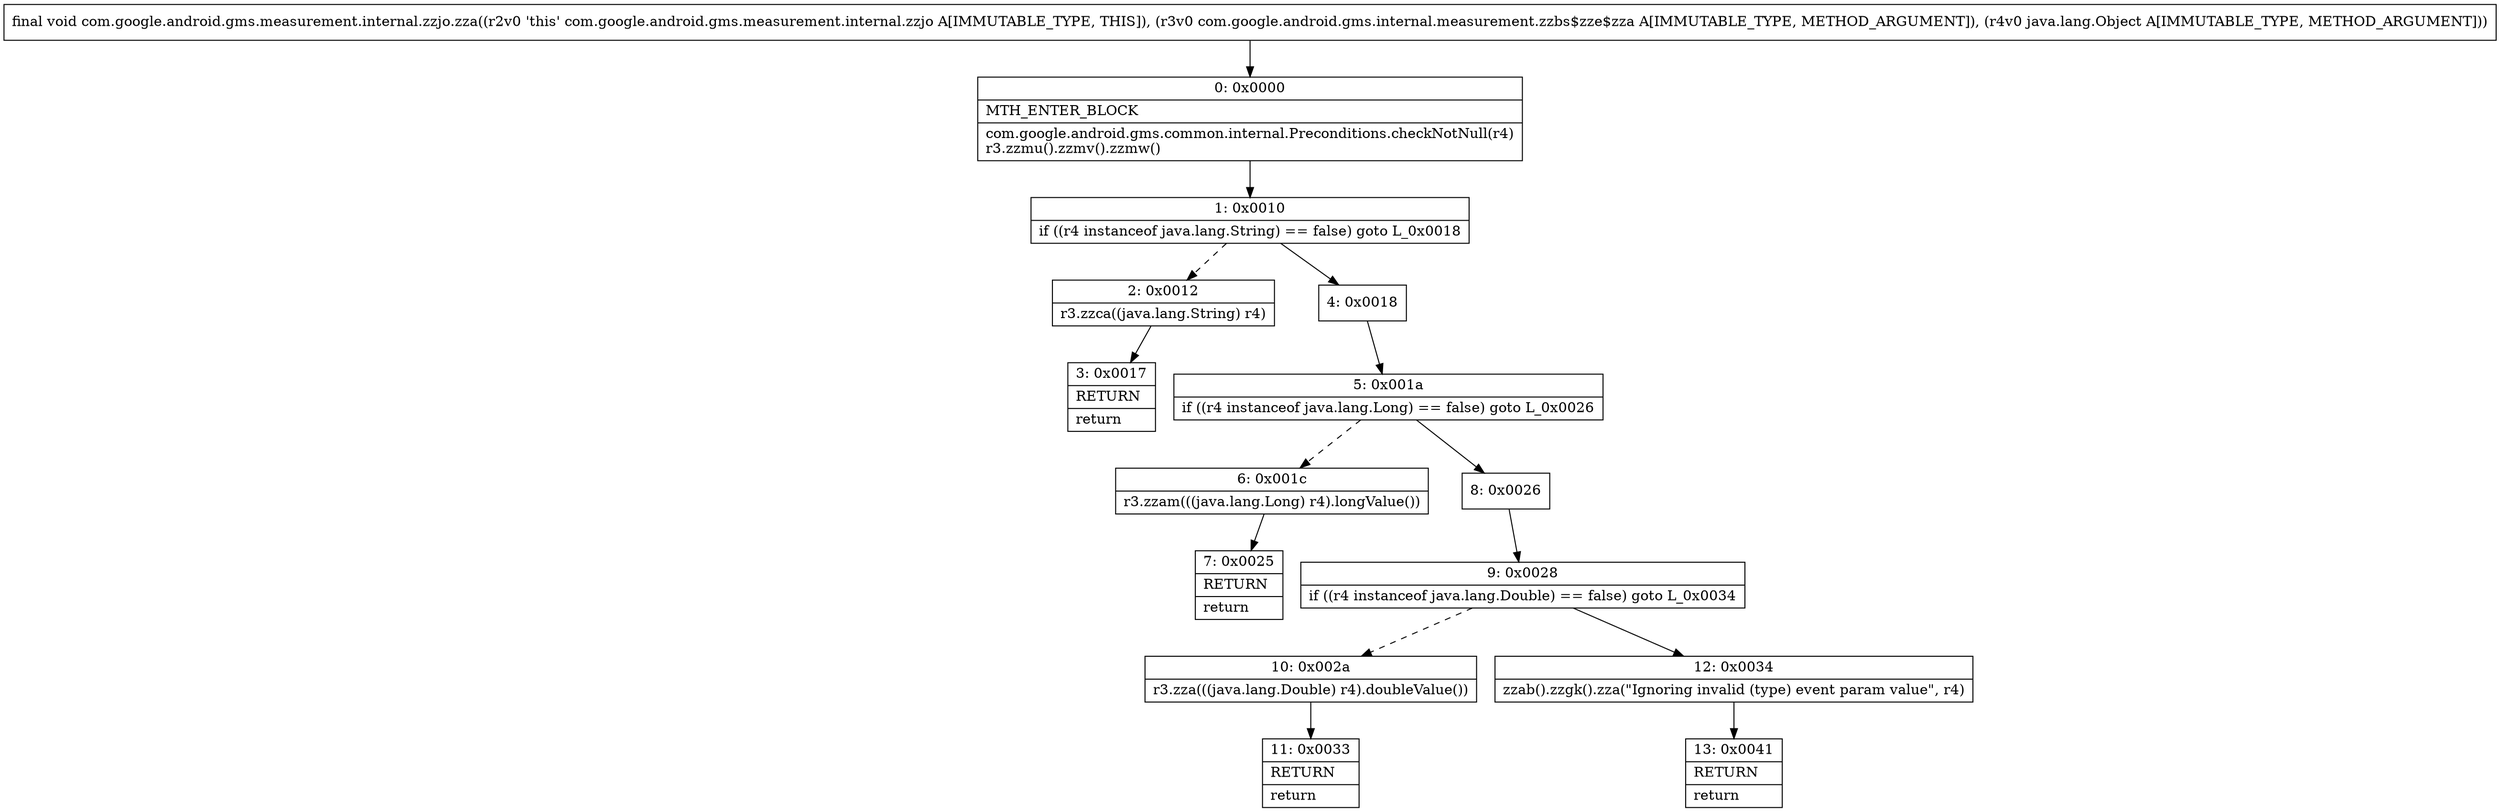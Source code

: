 digraph "CFG forcom.google.android.gms.measurement.internal.zzjo.zza(Lcom\/google\/android\/gms\/internal\/measurement\/zzbs$zze$zza;Ljava\/lang\/Object;)V" {
Node_0 [shape=record,label="{0\:\ 0x0000|MTH_ENTER_BLOCK\l|com.google.android.gms.common.internal.Preconditions.checkNotNull(r4)\lr3.zzmu().zzmv().zzmw()\l}"];
Node_1 [shape=record,label="{1\:\ 0x0010|if ((r4 instanceof java.lang.String) == false) goto L_0x0018\l}"];
Node_2 [shape=record,label="{2\:\ 0x0012|r3.zzca((java.lang.String) r4)\l}"];
Node_3 [shape=record,label="{3\:\ 0x0017|RETURN\l|return\l}"];
Node_4 [shape=record,label="{4\:\ 0x0018}"];
Node_5 [shape=record,label="{5\:\ 0x001a|if ((r4 instanceof java.lang.Long) == false) goto L_0x0026\l}"];
Node_6 [shape=record,label="{6\:\ 0x001c|r3.zzam(((java.lang.Long) r4).longValue())\l}"];
Node_7 [shape=record,label="{7\:\ 0x0025|RETURN\l|return\l}"];
Node_8 [shape=record,label="{8\:\ 0x0026}"];
Node_9 [shape=record,label="{9\:\ 0x0028|if ((r4 instanceof java.lang.Double) == false) goto L_0x0034\l}"];
Node_10 [shape=record,label="{10\:\ 0x002a|r3.zza(((java.lang.Double) r4).doubleValue())\l}"];
Node_11 [shape=record,label="{11\:\ 0x0033|RETURN\l|return\l}"];
Node_12 [shape=record,label="{12\:\ 0x0034|zzab().zzgk().zza(\"Ignoring invalid (type) event param value\", r4)\l}"];
Node_13 [shape=record,label="{13\:\ 0x0041|RETURN\l|return\l}"];
MethodNode[shape=record,label="{final void com.google.android.gms.measurement.internal.zzjo.zza((r2v0 'this' com.google.android.gms.measurement.internal.zzjo A[IMMUTABLE_TYPE, THIS]), (r3v0 com.google.android.gms.internal.measurement.zzbs$zze$zza A[IMMUTABLE_TYPE, METHOD_ARGUMENT]), (r4v0 java.lang.Object A[IMMUTABLE_TYPE, METHOD_ARGUMENT])) }"];
MethodNode -> Node_0;
Node_0 -> Node_1;
Node_1 -> Node_2[style=dashed];
Node_1 -> Node_4;
Node_2 -> Node_3;
Node_4 -> Node_5;
Node_5 -> Node_6[style=dashed];
Node_5 -> Node_8;
Node_6 -> Node_7;
Node_8 -> Node_9;
Node_9 -> Node_10[style=dashed];
Node_9 -> Node_12;
Node_10 -> Node_11;
Node_12 -> Node_13;
}

